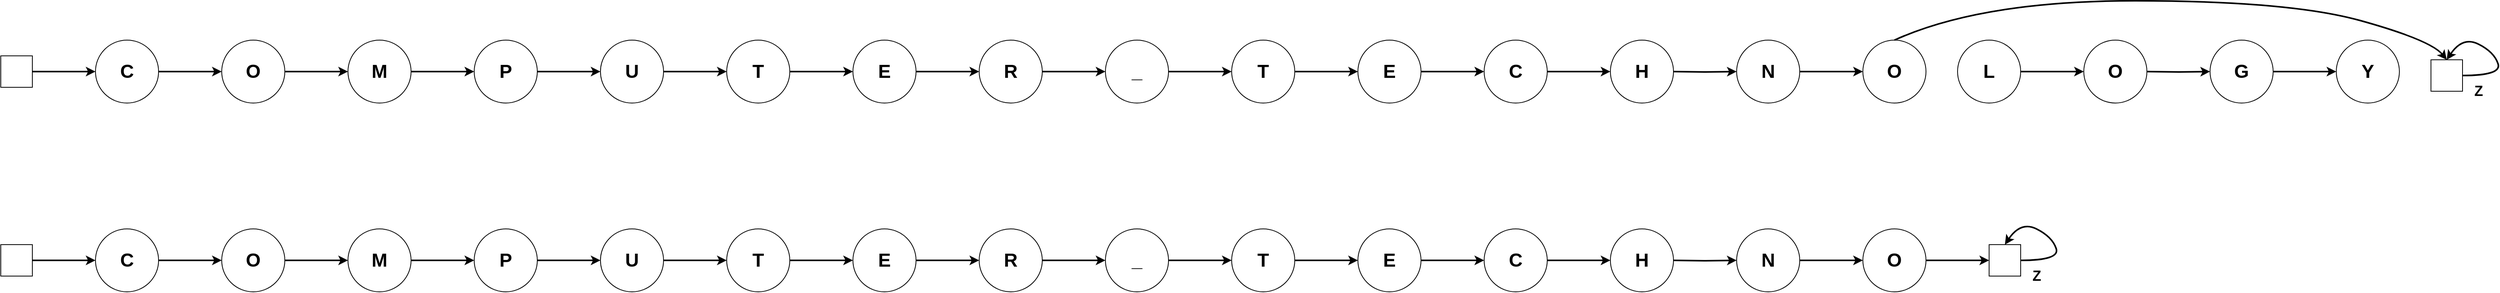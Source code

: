 <mxfile version="22.1.4" type="github">
  <diagram name="Page-1" id="v4D-5TRAHm31pBRaTfXf">
    <mxGraphModel dx="2949" dy="1514" grid="1" gridSize="10" guides="1" tooltips="1" connect="1" arrows="1" fold="1" page="1" pageScale="1" pageWidth="1200" pageHeight="1200" math="0" shadow="0">
      <root>
        <mxCell id="0" />
        <mxCell id="1" parent="0" />
        <mxCell id="aXvtKXnZhHnOBjw73lqy-2" style="edgeStyle=orthogonalEdgeStyle;rounded=0;orthogonalLoop=1;jettySize=auto;html=1;entryX=0;entryY=0.5;entryDx=0;entryDy=0;strokeWidth=2;" parent="1" source="aXvtKXnZhHnOBjw73lqy-3" target="aXvtKXnZhHnOBjw73lqy-5" edge="1">
          <mxGeometry relative="1" as="geometry" />
        </mxCell>
        <mxCell id="aXvtKXnZhHnOBjw73lqy-3" value="&lt;font style=&quot;font-size: 24px;&quot;&gt;&lt;b style=&quot;&quot;&gt;C&lt;/b&gt;&lt;/font&gt;" style="ellipse;whiteSpace=wrap;html=1;aspect=fixed;" parent="1" vertex="1">
          <mxGeometry x="200" y="560" width="80" height="80" as="geometry" />
        </mxCell>
        <mxCell id="aXvtKXnZhHnOBjw73lqy-4" style="edgeStyle=orthogonalEdgeStyle;rounded=0;orthogonalLoop=1;jettySize=auto;html=1;entryX=0;entryY=0.5;entryDx=0;entryDy=0;strokeWidth=2;" parent="1" source="aXvtKXnZhHnOBjw73lqy-5" target="aXvtKXnZhHnOBjw73lqy-7" edge="1">
          <mxGeometry relative="1" as="geometry" />
        </mxCell>
        <mxCell id="aXvtKXnZhHnOBjw73lqy-5" value="&lt;font style=&quot;font-size: 24px;&quot;&gt;&lt;b style=&quot;&quot;&gt;O&lt;/b&gt;&lt;/font&gt;" style="ellipse;whiteSpace=wrap;html=1;aspect=fixed;" parent="1" vertex="1">
          <mxGeometry x="360" y="560" width="80" height="80" as="geometry" />
        </mxCell>
        <mxCell id="aXvtKXnZhHnOBjw73lqy-6" style="edgeStyle=orthogonalEdgeStyle;rounded=0;orthogonalLoop=1;jettySize=auto;html=1;entryX=0;entryY=0.5;entryDx=0;entryDy=0;strokeWidth=2;" parent="1" source="aXvtKXnZhHnOBjw73lqy-7" target="aXvtKXnZhHnOBjw73lqy-8" edge="1">
          <mxGeometry relative="1" as="geometry" />
        </mxCell>
        <mxCell id="aXvtKXnZhHnOBjw73lqy-7" value="&lt;font style=&quot;font-size: 24px;&quot;&gt;&lt;b style=&quot;&quot;&gt;M&lt;/b&gt;&lt;/font&gt;" style="ellipse;whiteSpace=wrap;html=1;aspect=fixed;" parent="1" vertex="1">
          <mxGeometry x="520" y="560" width="80" height="80" as="geometry" />
        </mxCell>
        <mxCell id="aXvtKXnZhHnOBjw73lqy-41" style="edgeStyle=orthogonalEdgeStyle;rounded=0;orthogonalLoop=1;jettySize=auto;html=1;strokeWidth=2;" parent="1" source="aXvtKXnZhHnOBjw73lqy-8" target="aXvtKXnZhHnOBjw73lqy-24" edge="1">
          <mxGeometry relative="1" as="geometry" />
        </mxCell>
        <mxCell id="aXvtKXnZhHnOBjw73lqy-8" value="&lt;font style=&quot;font-size: 24px;&quot;&gt;&lt;b style=&quot;&quot;&gt;P&lt;/b&gt;&lt;/font&gt;" style="ellipse;whiteSpace=wrap;html=1;aspect=fixed;" parent="1" vertex="1">
          <mxGeometry x="680" y="560" width="80" height="80" as="geometry" />
        </mxCell>
        <mxCell id="aXvtKXnZhHnOBjw73lqy-9" value="&lt;font style=&quot;font-size: 24px;&quot;&gt;&lt;b style=&quot;&quot;&gt;H&lt;/b&gt;&lt;/font&gt;" style="ellipse;whiteSpace=wrap;html=1;aspect=fixed;" parent="1" vertex="1">
          <mxGeometry x="2120" y="560" width="80" height="80" as="geometry" />
        </mxCell>
        <mxCell id="aXvtKXnZhHnOBjw73lqy-10" style="edgeStyle=orthogonalEdgeStyle;rounded=0;orthogonalLoop=1;jettySize=auto;html=1;strokeWidth=2;" parent="1" source="aXvtKXnZhHnOBjw73lqy-11" target="aXvtKXnZhHnOBjw73lqy-3" edge="1">
          <mxGeometry relative="1" as="geometry" />
        </mxCell>
        <mxCell id="aXvtKXnZhHnOBjw73lqy-11" value="" style="whiteSpace=wrap;html=1;aspect=fixed;" parent="1" vertex="1">
          <mxGeometry x="80" y="580" width="40" height="40" as="geometry" />
        </mxCell>
        <mxCell id="aXvtKXnZhHnOBjw73lqy-12" value="" style="whiteSpace=wrap;html=1;aspect=fixed;" parent="1" vertex="1">
          <mxGeometry x="3160" y="585" width="40" height="40" as="geometry" />
        </mxCell>
        <mxCell id="aXvtKXnZhHnOBjw73lqy-13" value="" style="curved=1;endArrow=classic;html=1;rounded=0;entryX=0.5;entryY=0;entryDx=0;entryDy=0;strokeWidth=2;" parent="1" target="aXvtKXnZhHnOBjw73lqy-12" edge="1">
          <mxGeometry width="50" height="50" relative="1" as="geometry">
            <mxPoint x="3200" y="605" as="sourcePoint" />
            <mxPoint x="3250" y="555" as="targetPoint" />
            <Array as="points">
              <mxPoint x="3250" y="605" />
              <mxPoint x="3240" y="575" />
              <mxPoint x="3200" y="555" />
            </Array>
          </mxGeometry>
        </mxCell>
        <mxCell id="aXvtKXnZhHnOBjw73lqy-14" value="&lt;b style=&quot;border-color: var(--border-color); font-size: 18px;&quot;&gt;Z&lt;/b&gt;" style="text;html=1;align=center;verticalAlign=middle;resizable=0;points=[];autosize=1;strokeColor=none;fillColor=none;" parent="1" vertex="1">
          <mxGeometry x="3205" y="605" width="30" height="40" as="geometry" />
        </mxCell>
        <mxCell id="aXvtKXnZhHnOBjw73lqy-15" style="edgeStyle=orthogonalEdgeStyle;rounded=0;orthogonalLoop=1;jettySize=auto;html=1;entryX=0;entryY=0.5;entryDx=0;entryDy=0;strokeWidth=2;" parent="1" target="aXvtKXnZhHnOBjw73lqy-17" edge="1">
          <mxGeometry relative="1" as="geometry">
            <mxPoint x="2200" y="600" as="sourcePoint" />
          </mxGeometry>
        </mxCell>
        <mxCell id="aXvtKXnZhHnOBjw73lqy-16" style="edgeStyle=orthogonalEdgeStyle;rounded=0;orthogonalLoop=1;jettySize=auto;html=1;entryX=0;entryY=0.5;entryDx=0;entryDy=0;strokeWidth=2;" parent="1" source="aXvtKXnZhHnOBjw73lqy-17" target="aXvtKXnZhHnOBjw73lqy-19" edge="1">
          <mxGeometry relative="1" as="geometry" />
        </mxCell>
        <mxCell id="aXvtKXnZhHnOBjw73lqy-17" value="&lt;font style=&quot;font-size: 24px;&quot;&gt;&lt;b style=&quot;&quot;&gt;N&lt;/b&gt;&lt;/font&gt;" style="ellipse;whiteSpace=wrap;html=1;aspect=fixed;" parent="1" vertex="1">
          <mxGeometry x="2280" y="560" width="80" height="80" as="geometry" />
        </mxCell>
        <mxCell id="aXvtKXnZhHnOBjw73lqy-19" value="&lt;font style=&quot;font-size: 24px;&quot;&gt;&lt;b style=&quot;&quot;&gt;O&lt;/b&gt;&lt;/font&gt;" style="ellipse;whiteSpace=wrap;html=1;aspect=fixed;" parent="1" vertex="1">
          <mxGeometry x="2440" y="560" width="80" height="80" as="geometry" />
        </mxCell>
        <mxCell id="aXvtKXnZhHnOBjw73lqy-20" style="edgeStyle=orthogonalEdgeStyle;rounded=0;orthogonalLoop=1;jettySize=auto;html=1;entryX=0;entryY=0.5;entryDx=0;entryDy=0;strokeWidth=2;" parent="1" source="aXvtKXnZhHnOBjw73lqy-21" target="aXvtKXnZhHnOBjw73lqy-22" edge="1">
          <mxGeometry relative="1" as="geometry" />
        </mxCell>
        <mxCell id="aXvtKXnZhHnOBjw73lqy-21" value="&lt;span style=&quot;font-size: 24px;&quot;&gt;&lt;b&gt;L&lt;/b&gt;&lt;/span&gt;" style="ellipse;whiteSpace=wrap;html=1;aspect=fixed;" parent="1" vertex="1">
          <mxGeometry x="2560" y="560" width="80" height="80" as="geometry" />
        </mxCell>
        <mxCell id="aXvtKXnZhHnOBjw73lqy-22" value="&lt;font style=&quot;font-size: 24px;&quot;&gt;&lt;b style=&quot;&quot;&gt;O&lt;/b&gt;&lt;/font&gt;" style="ellipse;whiteSpace=wrap;html=1;aspect=fixed;" parent="1" vertex="1">
          <mxGeometry x="2720" y="560" width="80" height="80" as="geometry" />
        </mxCell>
        <mxCell id="aXvtKXnZhHnOBjw73lqy-23" style="edgeStyle=orthogonalEdgeStyle;rounded=0;orthogonalLoop=1;jettySize=auto;html=1;entryX=0;entryY=0.5;entryDx=0;entryDy=0;strokeWidth=2;" parent="1" source="aXvtKXnZhHnOBjw73lqy-24" target="aXvtKXnZhHnOBjw73lqy-26" edge="1">
          <mxGeometry relative="1" as="geometry" />
        </mxCell>
        <mxCell id="aXvtKXnZhHnOBjw73lqy-24" value="&lt;font style=&quot;font-size: 24px;&quot;&gt;&lt;b style=&quot;&quot;&gt;U&lt;/b&gt;&lt;/font&gt;" style="ellipse;whiteSpace=wrap;html=1;aspect=fixed;" parent="1" vertex="1">
          <mxGeometry x="840" y="560" width="80" height="80" as="geometry" />
        </mxCell>
        <mxCell id="aXvtKXnZhHnOBjw73lqy-25" style="edgeStyle=orthogonalEdgeStyle;rounded=0;orthogonalLoop=1;jettySize=auto;html=1;entryX=0;entryY=0.5;entryDx=0;entryDy=0;strokeWidth=2;" parent="1" source="aXvtKXnZhHnOBjw73lqy-26" target="aXvtKXnZhHnOBjw73lqy-28" edge="1">
          <mxGeometry relative="1" as="geometry" />
        </mxCell>
        <mxCell id="aXvtKXnZhHnOBjw73lqy-26" value="&lt;font style=&quot;font-size: 24px;&quot;&gt;&lt;b style=&quot;&quot;&gt;T&lt;/b&gt;&lt;/font&gt;" style="ellipse;whiteSpace=wrap;html=1;aspect=fixed;" parent="1" vertex="1">
          <mxGeometry x="1000" y="560" width="80" height="80" as="geometry" />
        </mxCell>
        <mxCell id="aXvtKXnZhHnOBjw73lqy-27" style="edgeStyle=orthogonalEdgeStyle;rounded=0;orthogonalLoop=1;jettySize=auto;html=1;entryX=0;entryY=0.5;entryDx=0;entryDy=0;strokeWidth=2;" parent="1" source="aXvtKXnZhHnOBjw73lqy-28" target="aXvtKXnZhHnOBjw73lqy-30" edge="1">
          <mxGeometry relative="1" as="geometry" />
        </mxCell>
        <mxCell id="aXvtKXnZhHnOBjw73lqy-28" value="&lt;font style=&quot;font-size: 24px;&quot;&gt;&lt;b style=&quot;&quot;&gt;E&lt;/b&gt;&lt;/font&gt;" style="ellipse;whiteSpace=wrap;html=1;aspect=fixed;" parent="1" vertex="1">
          <mxGeometry x="1160" y="560" width="80" height="80" as="geometry" />
        </mxCell>
        <mxCell id="aXvtKXnZhHnOBjw73lqy-29" style="edgeStyle=orthogonalEdgeStyle;rounded=0;orthogonalLoop=1;jettySize=auto;html=1;entryX=0;entryY=0.5;entryDx=0;entryDy=0;strokeWidth=2;" parent="1" source="aXvtKXnZhHnOBjw73lqy-30" target="aXvtKXnZhHnOBjw73lqy-32" edge="1">
          <mxGeometry relative="1" as="geometry" />
        </mxCell>
        <mxCell id="aXvtKXnZhHnOBjw73lqy-30" value="&lt;font style=&quot;font-size: 24px;&quot;&gt;&lt;b style=&quot;&quot;&gt;R&lt;/b&gt;&lt;/font&gt;" style="ellipse;whiteSpace=wrap;html=1;aspect=fixed;" parent="1" vertex="1">
          <mxGeometry x="1320" y="560" width="80" height="80" as="geometry" />
        </mxCell>
        <mxCell id="aXvtKXnZhHnOBjw73lqy-31" style="edgeStyle=orthogonalEdgeStyle;rounded=0;orthogonalLoop=1;jettySize=auto;html=1;entryX=0;entryY=0.5;entryDx=0;entryDy=0;strokeWidth=2;" parent="1" source="aXvtKXnZhHnOBjw73lqy-32" target="aXvtKXnZhHnOBjw73lqy-34" edge="1">
          <mxGeometry relative="1" as="geometry" />
        </mxCell>
        <mxCell id="aXvtKXnZhHnOBjw73lqy-32" value="&lt;font style=&quot;font-size: 24px;&quot;&gt;&lt;b style=&quot;&quot;&gt;_&lt;/b&gt;&lt;/font&gt;" style="ellipse;whiteSpace=wrap;html=1;aspect=fixed;" parent="1" vertex="1">
          <mxGeometry x="1480" y="560" width="80" height="80" as="geometry" />
        </mxCell>
        <mxCell id="aXvtKXnZhHnOBjw73lqy-33" style="edgeStyle=orthogonalEdgeStyle;rounded=0;orthogonalLoop=1;jettySize=auto;html=1;entryX=0;entryY=0.5;entryDx=0;entryDy=0;strokeWidth=2;" parent="1" source="aXvtKXnZhHnOBjw73lqy-34" target="aXvtKXnZhHnOBjw73lqy-36" edge="1">
          <mxGeometry relative="1" as="geometry" />
        </mxCell>
        <mxCell id="aXvtKXnZhHnOBjw73lqy-34" value="&lt;font style=&quot;font-size: 24px;&quot;&gt;&lt;b style=&quot;&quot;&gt;T&lt;/b&gt;&lt;/font&gt;" style="ellipse;whiteSpace=wrap;html=1;aspect=fixed;" parent="1" vertex="1">
          <mxGeometry x="1640" y="560" width="80" height="80" as="geometry" />
        </mxCell>
        <mxCell id="aXvtKXnZhHnOBjw73lqy-35" style="edgeStyle=orthogonalEdgeStyle;rounded=0;orthogonalLoop=1;jettySize=auto;html=1;entryX=0;entryY=0.5;entryDx=0;entryDy=0;strokeWidth=2;" parent="1" source="aXvtKXnZhHnOBjw73lqy-36" target="aXvtKXnZhHnOBjw73lqy-37" edge="1">
          <mxGeometry relative="1" as="geometry" />
        </mxCell>
        <mxCell id="aXvtKXnZhHnOBjw73lqy-36" value="&lt;font style=&quot;font-size: 24px;&quot;&gt;&lt;b style=&quot;&quot;&gt;E&lt;/b&gt;&lt;/font&gt;" style="ellipse;whiteSpace=wrap;html=1;aspect=fixed;" parent="1" vertex="1">
          <mxGeometry x="1800" y="560" width="80" height="80" as="geometry" />
        </mxCell>
        <mxCell id="aXvtKXnZhHnOBjw73lqy-42" style="edgeStyle=orthogonalEdgeStyle;rounded=0;orthogonalLoop=1;jettySize=auto;html=1;entryX=0;entryY=0.5;entryDx=0;entryDy=0;strokeWidth=2;" parent="1" source="aXvtKXnZhHnOBjw73lqy-37" target="aXvtKXnZhHnOBjw73lqy-9" edge="1">
          <mxGeometry relative="1" as="geometry" />
        </mxCell>
        <mxCell id="aXvtKXnZhHnOBjw73lqy-37" value="&lt;span style=&quot;font-size: 24px;&quot;&gt;&lt;b&gt;C&lt;/b&gt;&lt;/span&gt;" style="ellipse;whiteSpace=wrap;html=1;aspect=fixed;" parent="1" vertex="1">
          <mxGeometry x="1960" y="560" width="80" height="80" as="geometry" />
        </mxCell>
        <mxCell id="FctmGeBjdttfZOiwEsxB-1" style="edgeStyle=orthogonalEdgeStyle;rounded=0;orthogonalLoop=1;jettySize=auto;html=1;entryX=0;entryY=0.5;entryDx=0;entryDy=0;strokeWidth=2;" edge="1" parent="1" target="FctmGeBjdttfZOiwEsxB-3">
          <mxGeometry relative="1" as="geometry">
            <mxPoint x="2800" y="600" as="sourcePoint" />
          </mxGeometry>
        </mxCell>
        <mxCell id="FctmGeBjdttfZOiwEsxB-2" style="edgeStyle=orthogonalEdgeStyle;rounded=0;orthogonalLoop=1;jettySize=auto;html=1;entryX=0;entryY=0.5;entryDx=0;entryDy=0;strokeWidth=2;" edge="1" parent="1" source="FctmGeBjdttfZOiwEsxB-3" target="FctmGeBjdttfZOiwEsxB-4">
          <mxGeometry relative="1" as="geometry" />
        </mxCell>
        <mxCell id="FctmGeBjdttfZOiwEsxB-3" value="&lt;span style=&quot;font-size: 24px;&quot;&gt;&lt;b&gt;G&lt;/b&gt;&lt;/span&gt;" style="ellipse;whiteSpace=wrap;html=1;aspect=fixed;" vertex="1" parent="1">
          <mxGeometry x="2880" y="560" width="80" height="80" as="geometry" />
        </mxCell>
        <mxCell id="FctmGeBjdttfZOiwEsxB-4" value="&lt;font style=&quot;font-size: 24px;&quot;&gt;&lt;b style=&quot;&quot;&gt;Y&lt;/b&gt;&lt;/font&gt;" style="ellipse;whiteSpace=wrap;html=1;aspect=fixed;" vertex="1" parent="1">
          <mxGeometry x="3040" y="560" width="80" height="80" as="geometry" />
        </mxCell>
        <mxCell id="FctmGeBjdttfZOiwEsxB-5" value="" style="curved=1;endArrow=classic;html=1;rounded=0;strokeWidth=2;exitX=0.5;exitY=0;exitDx=0;exitDy=0;entryX=0.5;entryY=0;entryDx=0;entryDy=0;" edge="1" parent="1" source="aXvtKXnZhHnOBjw73lqy-19" target="aXvtKXnZhHnOBjw73lqy-12">
          <mxGeometry width="50" height="50" relative="1" as="geometry">
            <mxPoint x="2770" y="450" as="sourcePoint" />
            <mxPoint x="2820" y="400" as="targetPoint" />
            <Array as="points">
              <mxPoint x="2590" y="510" />
              <mxPoint x="2980" y="510" />
              <mxPoint x="3160" y="560" />
            </Array>
          </mxGeometry>
        </mxCell>
        <mxCell id="FctmGeBjdttfZOiwEsxB-6" style="edgeStyle=orthogonalEdgeStyle;rounded=0;orthogonalLoop=1;jettySize=auto;html=1;entryX=0;entryY=0.5;entryDx=0;entryDy=0;strokeWidth=2;" edge="1" parent="1" source="FctmGeBjdttfZOiwEsxB-7" target="FctmGeBjdttfZOiwEsxB-9">
          <mxGeometry relative="1" as="geometry" />
        </mxCell>
        <mxCell id="FctmGeBjdttfZOiwEsxB-7" value="&lt;font style=&quot;font-size: 24px;&quot;&gt;&lt;b style=&quot;&quot;&gt;C&lt;/b&gt;&lt;/font&gt;" style="ellipse;whiteSpace=wrap;html=1;aspect=fixed;" vertex="1" parent="1">
          <mxGeometry x="200" y="800" width="80" height="80" as="geometry" />
        </mxCell>
        <mxCell id="FctmGeBjdttfZOiwEsxB-8" style="edgeStyle=orthogonalEdgeStyle;rounded=0;orthogonalLoop=1;jettySize=auto;html=1;entryX=0;entryY=0.5;entryDx=0;entryDy=0;strokeWidth=2;" edge="1" parent="1" source="FctmGeBjdttfZOiwEsxB-9" target="FctmGeBjdttfZOiwEsxB-11">
          <mxGeometry relative="1" as="geometry" />
        </mxCell>
        <mxCell id="FctmGeBjdttfZOiwEsxB-9" value="&lt;font style=&quot;font-size: 24px;&quot;&gt;&lt;b style=&quot;&quot;&gt;O&lt;/b&gt;&lt;/font&gt;" style="ellipse;whiteSpace=wrap;html=1;aspect=fixed;" vertex="1" parent="1">
          <mxGeometry x="360" y="800" width="80" height="80" as="geometry" />
        </mxCell>
        <mxCell id="FctmGeBjdttfZOiwEsxB-10" style="edgeStyle=orthogonalEdgeStyle;rounded=0;orthogonalLoop=1;jettySize=auto;html=1;entryX=0;entryY=0.5;entryDx=0;entryDy=0;strokeWidth=2;" edge="1" parent="1" source="FctmGeBjdttfZOiwEsxB-11" target="FctmGeBjdttfZOiwEsxB-13">
          <mxGeometry relative="1" as="geometry" />
        </mxCell>
        <mxCell id="FctmGeBjdttfZOiwEsxB-11" value="&lt;font style=&quot;font-size: 24px;&quot;&gt;&lt;b style=&quot;&quot;&gt;M&lt;/b&gt;&lt;/font&gt;" style="ellipse;whiteSpace=wrap;html=1;aspect=fixed;" vertex="1" parent="1">
          <mxGeometry x="520" y="800" width="80" height="80" as="geometry" />
        </mxCell>
        <mxCell id="FctmGeBjdttfZOiwEsxB-12" style="edgeStyle=orthogonalEdgeStyle;rounded=0;orthogonalLoop=1;jettySize=auto;html=1;strokeWidth=2;" edge="1" parent="1" source="FctmGeBjdttfZOiwEsxB-13" target="FctmGeBjdttfZOiwEsxB-22">
          <mxGeometry relative="1" as="geometry" />
        </mxCell>
        <mxCell id="FctmGeBjdttfZOiwEsxB-13" value="&lt;font style=&quot;font-size: 24px;&quot;&gt;&lt;b style=&quot;&quot;&gt;P&lt;/b&gt;&lt;/font&gt;" style="ellipse;whiteSpace=wrap;html=1;aspect=fixed;" vertex="1" parent="1">
          <mxGeometry x="680" y="800" width="80" height="80" as="geometry" />
        </mxCell>
        <mxCell id="FctmGeBjdttfZOiwEsxB-14" value="&lt;font style=&quot;font-size: 24px;&quot;&gt;&lt;b style=&quot;&quot;&gt;H&lt;/b&gt;&lt;/font&gt;" style="ellipse;whiteSpace=wrap;html=1;aspect=fixed;" vertex="1" parent="1">
          <mxGeometry x="2120" y="800" width="80" height="80" as="geometry" />
        </mxCell>
        <mxCell id="FctmGeBjdttfZOiwEsxB-15" style="edgeStyle=orthogonalEdgeStyle;rounded=0;orthogonalLoop=1;jettySize=auto;html=1;strokeWidth=2;" edge="1" parent="1" source="FctmGeBjdttfZOiwEsxB-16" target="FctmGeBjdttfZOiwEsxB-7">
          <mxGeometry relative="1" as="geometry" />
        </mxCell>
        <mxCell id="FctmGeBjdttfZOiwEsxB-16" value="" style="whiteSpace=wrap;html=1;aspect=fixed;" vertex="1" parent="1">
          <mxGeometry x="80" y="820" width="40" height="40" as="geometry" />
        </mxCell>
        <mxCell id="FctmGeBjdttfZOiwEsxB-17" style="edgeStyle=orthogonalEdgeStyle;rounded=0;orthogonalLoop=1;jettySize=auto;html=1;entryX=0;entryY=0.5;entryDx=0;entryDy=0;strokeWidth=2;" edge="1" parent="1" target="FctmGeBjdttfZOiwEsxB-19">
          <mxGeometry relative="1" as="geometry">
            <mxPoint x="2200" y="840" as="sourcePoint" />
          </mxGeometry>
        </mxCell>
        <mxCell id="FctmGeBjdttfZOiwEsxB-18" style="edgeStyle=orthogonalEdgeStyle;rounded=0;orthogonalLoop=1;jettySize=auto;html=1;entryX=0;entryY=0.5;entryDx=0;entryDy=0;strokeWidth=2;" edge="1" parent="1" source="FctmGeBjdttfZOiwEsxB-19" target="FctmGeBjdttfZOiwEsxB-20">
          <mxGeometry relative="1" as="geometry" />
        </mxCell>
        <mxCell id="FctmGeBjdttfZOiwEsxB-19" value="&lt;font style=&quot;font-size: 24px;&quot;&gt;&lt;b style=&quot;&quot;&gt;N&lt;/b&gt;&lt;/font&gt;" style="ellipse;whiteSpace=wrap;html=1;aspect=fixed;" vertex="1" parent="1">
          <mxGeometry x="2280" y="800" width="80" height="80" as="geometry" />
        </mxCell>
        <mxCell id="FctmGeBjdttfZOiwEsxB-40" style="edgeStyle=orthogonalEdgeStyle;rounded=0;orthogonalLoop=1;jettySize=auto;html=1;entryX=0;entryY=0.5;entryDx=0;entryDy=0;strokeWidth=2;" edge="1" parent="1" source="FctmGeBjdttfZOiwEsxB-20" target="FctmGeBjdttfZOiwEsxB-37">
          <mxGeometry relative="1" as="geometry" />
        </mxCell>
        <mxCell id="FctmGeBjdttfZOiwEsxB-20" value="&lt;font style=&quot;font-size: 24px;&quot;&gt;&lt;b style=&quot;&quot;&gt;O&lt;/b&gt;&lt;/font&gt;" style="ellipse;whiteSpace=wrap;html=1;aspect=fixed;" vertex="1" parent="1">
          <mxGeometry x="2440" y="800" width="80" height="80" as="geometry" />
        </mxCell>
        <mxCell id="FctmGeBjdttfZOiwEsxB-21" style="edgeStyle=orthogonalEdgeStyle;rounded=0;orthogonalLoop=1;jettySize=auto;html=1;entryX=0;entryY=0.5;entryDx=0;entryDy=0;strokeWidth=2;" edge="1" parent="1" source="FctmGeBjdttfZOiwEsxB-22" target="FctmGeBjdttfZOiwEsxB-24">
          <mxGeometry relative="1" as="geometry" />
        </mxCell>
        <mxCell id="FctmGeBjdttfZOiwEsxB-22" value="&lt;font style=&quot;font-size: 24px;&quot;&gt;&lt;b style=&quot;&quot;&gt;U&lt;/b&gt;&lt;/font&gt;" style="ellipse;whiteSpace=wrap;html=1;aspect=fixed;" vertex="1" parent="1">
          <mxGeometry x="840" y="800" width="80" height="80" as="geometry" />
        </mxCell>
        <mxCell id="FctmGeBjdttfZOiwEsxB-23" style="edgeStyle=orthogonalEdgeStyle;rounded=0;orthogonalLoop=1;jettySize=auto;html=1;entryX=0;entryY=0.5;entryDx=0;entryDy=0;strokeWidth=2;" edge="1" parent="1" source="FctmGeBjdttfZOiwEsxB-24" target="FctmGeBjdttfZOiwEsxB-26">
          <mxGeometry relative="1" as="geometry" />
        </mxCell>
        <mxCell id="FctmGeBjdttfZOiwEsxB-24" value="&lt;font style=&quot;font-size: 24px;&quot;&gt;&lt;b style=&quot;&quot;&gt;T&lt;/b&gt;&lt;/font&gt;" style="ellipse;whiteSpace=wrap;html=1;aspect=fixed;" vertex="1" parent="1">
          <mxGeometry x="1000" y="800" width="80" height="80" as="geometry" />
        </mxCell>
        <mxCell id="FctmGeBjdttfZOiwEsxB-25" style="edgeStyle=orthogonalEdgeStyle;rounded=0;orthogonalLoop=1;jettySize=auto;html=1;entryX=0;entryY=0.5;entryDx=0;entryDy=0;strokeWidth=2;" edge="1" parent="1" source="FctmGeBjdttfZOiwEsxB-26" target="FctmGeBjdttfZOiwEsxB-28">
          <mxGeometry relative="1" as="geometry" />
        </mxCell>
        <mxCell id="FctmGeBjdttfZOiwEsxB-26" value="&lt;font style=&quot;font-size: 24px;&quot;&gt;&lt;b style=&quot;&quot;&gt;E&lt;/b&gt;&lt;/font&gt;" style="ellipse;whiteSpace=wrap;html=1;aspect=fixed;" vertex="1" parent="1">
          <mxGeometry x="1160" y="800" width="80" height="80" as="geometry" />
        </mxCell>
        <mxCell id="FctmGeBjdttfZOiwEsxB-27" style="edgeStyle=orthogonalEdgeStyle;rounded=0;orthogonalLoop=1;jettySize=auto;html=1;entryX=0;entryY=0.5;entryDx=0;entryDy=0;strokeWidth=2;" edge="1" parent="1" source="FctmGeBjdttfZOiwEsxB-28" target="FctmGeBjdttfZOiwEsxB-30">
          <mxGeometry relative="1" as="geometry" />
        </mxCell>
        <mxCell id="FctmGeBjdttfZOiwEsxB-28" value="&lt;font style=&quot;font-size: 24px;&quot;&gt;&lt;b style=&quot;&quot;&gt;R&lt;/b&gt;&lt;/font&gt;" style="ellipse;whiteSpace=wrap;html=1;aspect=fixed;" vertex="1" parent="1">
          <mxGeometry x="1320" y="800" width="80" height="80" as="geometry" />
        </mxCell>
        <mxCell id="FctmGeBjdttfZOiwEsxB-29" style="edgeStyle=orthogonalEdgeStyle;rounded=0;orthogonalLoop=1;jettySize=auto;html=1;entryX=0;entryY=0.5;entryDx=0;entryDy=0;strokeWidth=2;" edge="1" parent="1" source="FctmGeBjdttfZOiwEsxB-30" target="FctmGeBjdttfZOiwEsxB-32">
          <mxGeometry relative="1" as="geometry" />
        </mxCell>
        <mxCell id="FctmGeBjdttfZOiwEsxB-30" value="&lt;font style=&quot;font-size: 24px;&quot;&gt;&lt;b style=&quot;&quot;&gt;_&lt;/b&gt;&lt;/font&gt;" style="ellipse;whiteSpace=wrap;html=1;aspect=fixed;" vertex="1" parent="1">
          <mxGeometry x="1480" y="800" width="80" height="80" as="geometry" />
        </mxCell>
        <mxCell id="FctmGeBjdttfZOiwEsxB-31" style="edgeStyle=orthogonalEdgeStyle;rounded=0;orthogonalLoop=1;jettySize=auto;html=1;entryX=0;entryY=0.5;entryDx=0;entryDy=0;strokeWidth=2;" edge="1" parent="1" source="FctmGeBjdttfZOiwEsxB-32" target="FctmGeBjdttfZOiwEsxB-34">
          <mxGeometry relative="1" as="geometry" />
        </mxCell>
        <mxCell id="FctmGeBjdttfZOiwEsxB-32" value="&lt;font style=&quot;font-size: 24px;&quot;&gt;&lt;b style=&quot;&quot;&gt;T&lt;/b&gt;&lt;/font&gt;" style="ellipse;whiteSpace=wrap;html=1;aspect=fixed;" vertex="1" parent="1">
          <mxGeometry x="1640" y="800" width="80" height="80" as="geometry" />
        </mxCell>
        <mxCell id="FctmGeBjdttfZOiwEsxB-33" style="edgeStyle=orthogonalEdgeStyle;rounded=0;orthogonalLoop=1;jettySize=auto;html=1;entryX=0;entryY=0.5;entryDx=0;entryDy=0;strokeWidth=2;" edge="1" parent="1" source="FctmGeBjdttfZOiwEsxB-34" target="FctmGeBjdttfZOiwEsxB-36">
          <mxGeometry relative="1" as="geometry" />
        </mxCell>
        <mxCell id="FctmGeBjdttfZOiwEsxB-34" value="&lt;font style=&quot;font-size: 24px;&quot;&gt;&lt;b style=&quot;&quot;&gt;E&lt;/b&gt;&lt;/font&gt;" style="ellipse;whiteSpace=wrap;html=1;aspect=fixed;" vertex="1" parent="1">
          <mxGeometry x="1800" y="800" width="80" height="80" as="geometry" />
        </mxCell>
        <mxCell id="FctmGeBjdttfZOiwEsxB-35" style="edgeStyle=orthogonalEdgeStyle;rounded=0;orthogonalLoop=1;jettySize=auto;html=1;entryX=0;entryY=0.5;entryDx=0;entryDy=0;strokeWidth=2;" edge="1" parent="1" source="FctmGeBjdttfZOiwEsxB-36" target="FctmGeBjdttfZOiwEsxB-14">
          <mxGeometry relative="1" as="geometry" />
        </mxCell>
        <mxCell id="FctmGeBjdttfZOiwEsxB-36" value="&lt;span style=&quot;font-size: 24px;&quot;&gt;&lt;b&gt;C&lt;/b&gt;&lt;/span&gt;" style="ellipse;whiteSpace=wrap;html=1;aspect=fixed;" vertex="1" parent="1">
          <mxGeometry x="1960" y="800" width="80" height="80" as="geometry" />
        </mxCell>
        <mxCell id="FctmGeBjdttfZOiwEsxB-37" value="" style="whiteSpace=wrap;html=1;aspect=fixed;" vertex="1" parent="1">
          <mxGeometry x="2600" y="820" width="40" height="40" as="geometry" />
        </mxCell>
        <mxCell id="FctmGeBjdttfZOiwEsxB-38" value="" style="curved=1;endArrow=classic;html=1;rounded=0;entryX=0.5;entryY=0;entryDx=0;entryDy=0;strokeWidth=2;" edge="1" parent="1" target="FctmGeBjdttfZOiwEsxB-37">
          <mxGeometry width="50" height="50" relative="1" as="geometry">
            <mxPoint x="2640" y="840" as="sourcePoint" />
            <mxPoint x="2690" y="790" as="targetPoint" />
            <Array as="points">
              <mxPoint x="2690" y="840" />
              <mxPoint x="2680" y="810" />
              <mxPoint x="2640" y="790" />
            </Array>
          </mxGeometry>
        </mxCell>
        <mxCell id="FctmGeBjdttfZOiwEsxB-39" value="&lt;b style=&quot;border-color: var(--border-color); font-size: 18px;&quot;&gt;Z&lt;/b&gt;" style="text;html=1;align=center;verticalAlign=middle;resizable=0;points=[];autosize=1;strokeColor=none;fillColor=none;" vertex="1" parent="1">
          <mxGeometry x="2645" y="840" width="30" height="40" as="geometry" />
        </mxCell>
      </root>
    </mxGraphModel>
  </diagram>
</mxfile>
